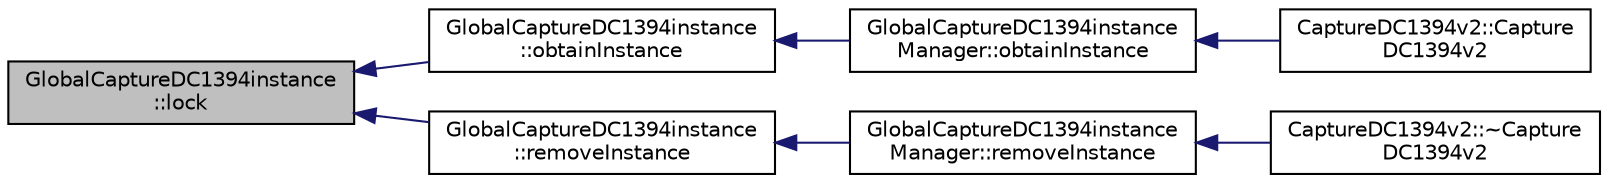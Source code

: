 digraph "GlobalCaptureDC1394instance::lock"
{
 // INTERACTIVE_SVG=YES
  edge [fontname="Helvetica",fontsize="10",labelfontname="Helvetica",labelfontsize="10"];
  node [fontname="Helvetica",fontsize="10",shape=record];
  rankdir="LR";
  Node1 [label="GlobalCaptureDC1394instance\l::lock",height=0.2,width=0.4,color="black", fillcolor="grey75", style="filled", fontcolor="black"];
  Node1 -> Node2 [dir="back",color="midnightblue",fontsize="10",style="solid",fontname="Helvetica"];
  Node2 [label="GlobalCaptureDC1394instance\l::obtainInstance",height=0.2,width=0.4,color="black", fillcolor="white", style="filled",URL="$d3/d74/class_global_capture_d_c1394instance.html#afef7b7e041c0883a03b3e16fb2f8df4f"];
  Node2 -> Node3 [dir="back",color="midnightblue",fontsize="10",style="solid",fontname="Helvetica"];
  Node3 [label="GlobalCaptureDC1394instance\lManager::obtainInstance",height=0.2,width=0.4,color="black", fillcolor="white", style="filled",URL="$da/dce/class_global_capture_d_c1394instance_manager.html#a10bc3237000099f5874398a7c09c89cd"];
  Node3 -> Node4 [dir="back",color="midnightblue",fontsize="10",style="solid",fontname="Helvetica"];
  Node4 [label="CaptureDC1394v2::Capture\lDC1394v2",height=0.2,width=0.4,color="black", fillcolor="white", style="filled",URL="$d9/db2/class_capture_d_c1394v2.html#afc4a4932dd688dcbf070324ed3df3f93"];
  Node1 -> Node5 [dir="back",color="midnightblue",fontsize="10",style="solid",fontname="Helvetica"];
  Node5 [label="GlobalCaptureDC1394instance\l::removeInstance",height=0.2,width=0.4,color="black", fillcolor="white", style="filled",URL="$d3/d74/class_global_capture_d_c1394instance.html#a41e7e4f0a5768f22471db09419af54f8"];
  Node5 -> Node6 [dir="back",color="midnightblue",fontsize="10",style="solid",fontname="Helvetica"];
  Node6 [label="GlobalCaptureDC1394instance\lManager::removeInstance",height=0.2,width=0.4,color="black", fillcolor="white", style="filled",URL="$da/dce/class_global_capture_d_c1394instance_manager.html#a6fb10b0858d30ccddbf0bef5cc3c0236"];
  Node6 -> Node7 [dir="back",color="midnightblue",fontsize="10",style="solid",fontname="Helvetica"];
  Node7 [label="CaptureDC1394v2::~Capture\lDC1394v2",height=0.2,width=0.4,color="black", fillcolor="white", style="filled",URL="$d9/db2/class_capture_d_c1394v2.html#a069ec77f2f4377f3302012fda2e564d3"];
}
